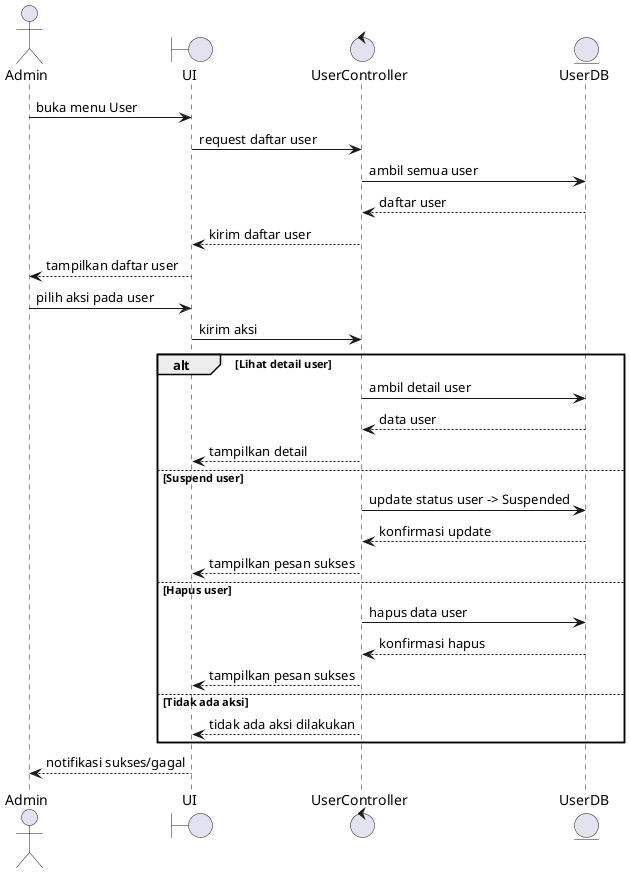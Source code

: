@startuml SD_AdminManageUsers

actor Admin
boundary UI
control UserController
entity UserDB

Admin -> UI : buka menu User
UI -> UserController : request daftar user
UserController -> UserDB : ambil semua user
UserDB --> UserController : daftar user
UserController --> UI : kirim daftar user
UI --> Admin : tampilkan daftar user

Admin -> UI : pilih aksi pada user
UI -> UserController : kirim aksi

alt Lihat detail user
    UserController -> UserDB : ambil detail user
    UserDB --> UserController : data user
    UserController --> UI : tampilkan detail
else Suspend user
    UserController -> UserDB : update status user -> Suspended
    UserDB --> UserController : konfirmasi update
    UserController --> UI : tampilkan pesan sukses
else Hapus user
    UserController -> UserDB : hapus data user
    UserDB --> UserController : konfirmasi hapus
    UserController --> UI : tampilkan pesan sukses
else Tidak ada aksi
    UserController --> UI : tidak ada aksi dilakukan
end

UI --> Admin : notifikasi sukses/gagal

@enduml
